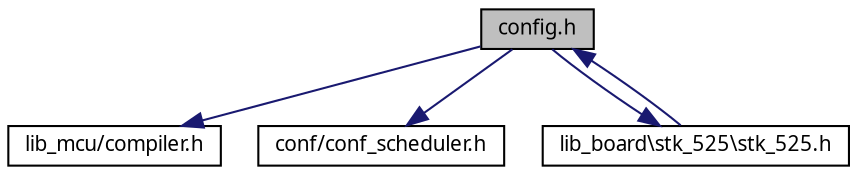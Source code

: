 digraph G
{
  edge [fontname="FreeSans.ttf",fontsize=10,labelfontname="FreeSans.ttf",labelfontsize=10];
  node [fontname="FreeSans.ttf",fontsize=10,shape=record];
  Node1 [label="config.h",height=0.2,width=0.4,color="black", fillcolor="grey75", style="filled" fontcolor="black"];
  Node1 -> Node2 [color="midnightblue",fontsize=10,style="solid",fontname="FreeSans.ttf"];
  Node2 [label="lib_mcu/compiler.h",height=0.2,width=0.4,color="black", fillcolor="white", style="filled",URL="$a00017.html"];
  Node1 -> Node3 [color="midnightblue",fontsize=10,style="solid",fontname="FreeSans.ttf"];
  Node3 [label="conf/conf_scheduler.h",height=0.2,width=0.4,color="black", fillcolor="white", style="filled",URL="$a00018.html"];
  Node1 -> Node4 [color="midnightblue",fontsize=10,style="solid",fontname="FreeSans.ttf"];
  Node4 [label="lib_board\\stk_525\\stk_525.h",height=0.2,width=0.4,color="black", fillcolor="white", style="filled",URL="$a00031.html"];
  Node4 -> Node1 [color="midnightblue",fontsize=10,style="solid",fontname="FreeSans.ttf"];
}

